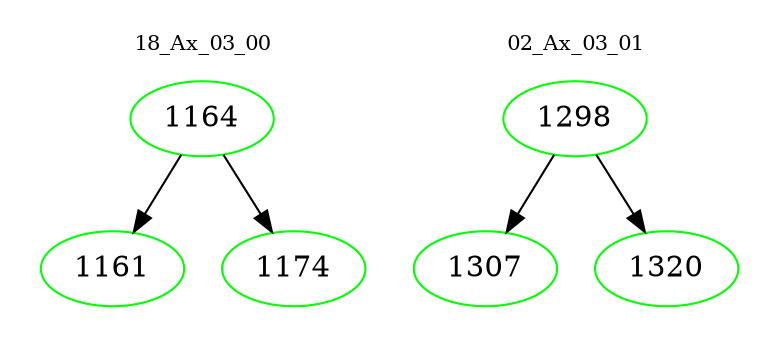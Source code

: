 digraph{
subgraph cluster_0 {
color = white
label = "18_Ax_03_00";
fontsize=10;
T0_1164 [label="1164", color="green"]
T0_1164 -> T0_1161 [color="black"]
T0_1161 [label="1161", color="green"]
T0_1164 -> T0_1174 [color="black"]
T0_1174 [label="1174", color="green"]
}
subgraph cluster_1 {
color = white
label = "02_Ax_03_01";
fontsize=10;
T1_1298 [label="1298", color="green"]
T1_1298 -> T1_1307 [color="black"]
T1_1307 [label="1307", color="green"]
T1_1298 -> T1_1320 [color="black"]
T1_1320 [label="1320", color="green"]
}
}
